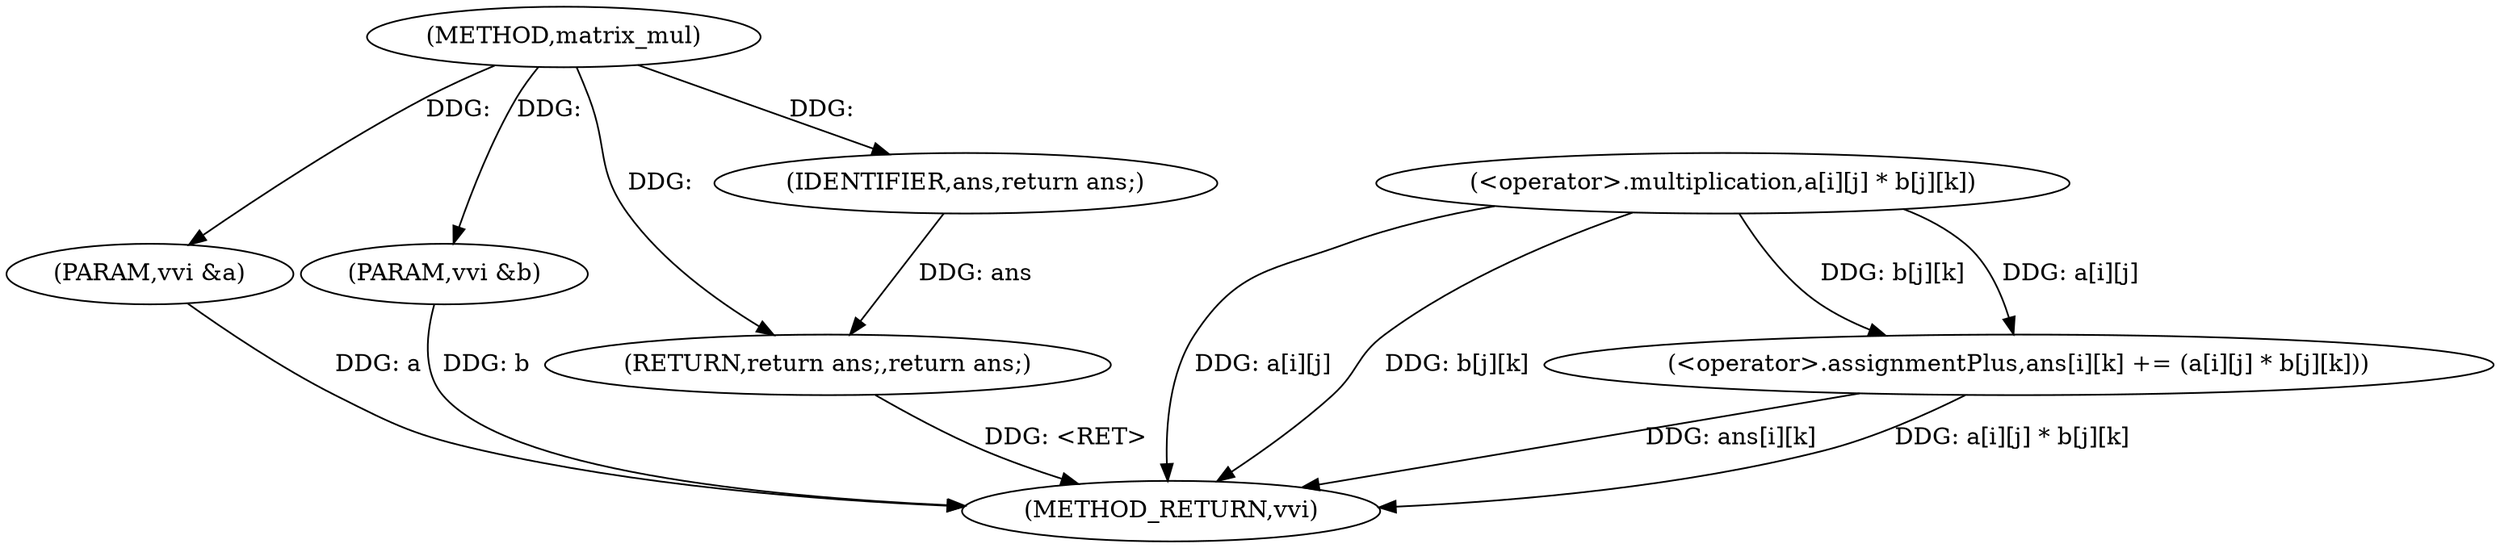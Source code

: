 digraph "matrix_mul" {  
"1000506" [label = "(METHOD,matrix_mul)" ]
"1000533" [label = "(METHOD_RETURN,vvi)" ]
"1000507" [label = "(PARAM,vvi &a)" ]
"1000508" [label = "(PARAM,vvi &b)" ]
"1000514" [label = "(<operator>.assignmentPlus,ans[i][k] += (a[i][j] * b[j][k]))" ]
"1000531" [label = "(RETURN,return ans;,return ans;)" ]
"1000532" [label = "(IDENTIFIER,ans,return ans;)" ]
"1000520" [label = "(<operator>.multiplication,a[i][j] * b[j][k])" ]
  "1000507" -> "1000533"  [ label = "DDG: a"] 
  "1000508" -> "1000533"  [ label = "DDG: b"] 
  "1000514" -> "1000533"  [ label = "DDG: ans[i][k]"] 
  "1000520" -> "1000533"  [ label = "DDG: a[i][j]"] 
  "1000520" -> "1000533"  [ label = "DDG: b[j][k]"] 
  "1000514" -> "1000533"  [ label = "DDG: a[i][j] * b[j][k]"] 
  "1000531" -> "1000533"  [ label = "DDG: <RET>"] 
  "1000506" -> "1000507"  [ label = "DDG: "] 
  "1000506" -> "1000508"  [ label = "DDG: "] 
  "1000520" -> "1000514"  [ label = "DDG: b[j][k]"] 
  "1000520" -> "1000514"  [ label = "DDG: a[i][j]"] 
  "1000532" -> "1000531"  [ label = "DDG: ans"] 
  "1000506" -> "1000531"  [ label = "DDG: "] 
  "1000506" -> "1000532"  [ label = "DDG: "] 
}
